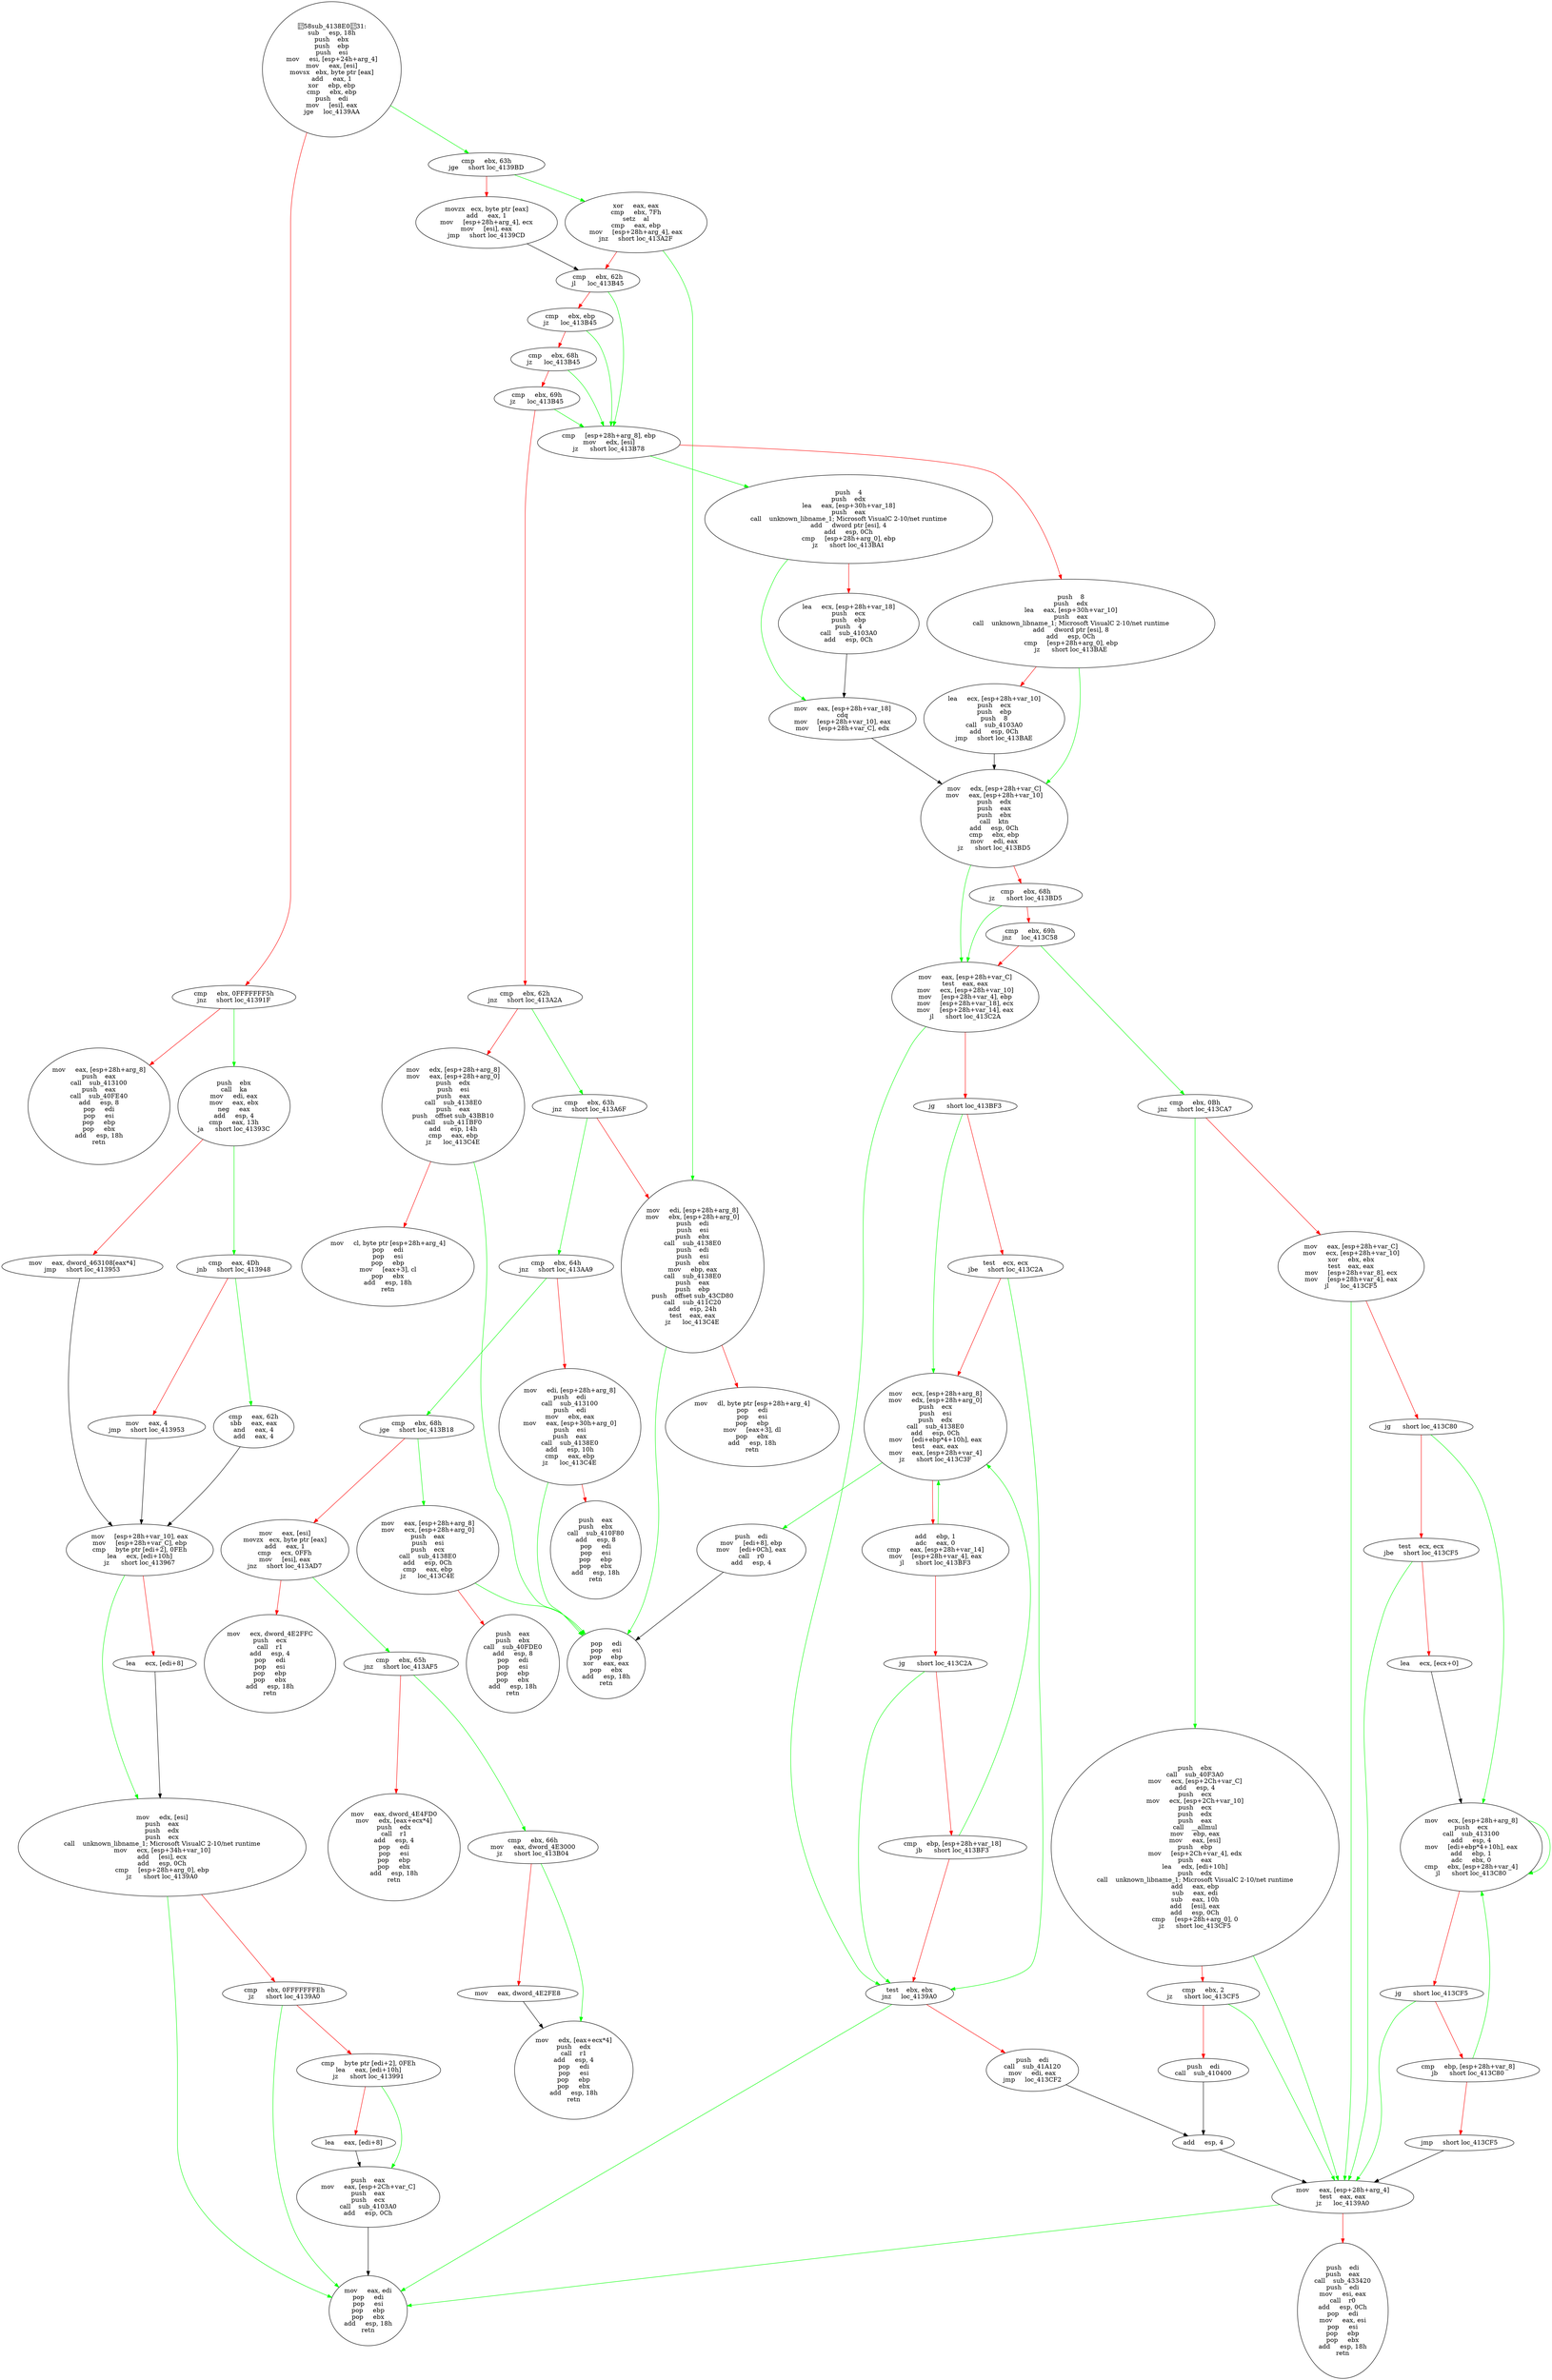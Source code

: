 digraph G{
Node0 [label = "58sub_4138E031:
sub     esp, 18h
push    ebx
push    ebp
push    esi
mov     esi, [esp+24h+arg_4]
mov     eax, [esi]
movsx   ebx, byte ptr [eax]
add     eax, 1
xor     ebp, ebp
cmp     ebx, ebp
push    edi
mov     [esi], eax
jge     loc_4139AA"]
Node1 [label = "cmp     ebx, 0FFFFFFF5h
jnz     short loc_41391F"]
Node2 [label = "mov     eax, [esp+28h+arg_8]
push    eax
call    sub_413100
push    eax
call    sub_40FE40
add     esp, 8
pop     edi
pop     esi
pop     ebp
pop     ebx
add     esp, 18h
retn"]
Node3 [label = "push    ebx
call    ka
mov     edi, eax
mov     eax, ebx
neg     eax
add     esp, 4
cmp     eax, 13h
ja      short loc_41393C"]
Node4 [label = "mov     eax, dword_463108[eax*4]
jmp     short loc_413953"]
Node5 [label = "cmp     eax, 4Dh
jnb     short loc_413948"]
Node6 [label = "mov     eax, 4
jmp     short loc_413953"]
Node7 [label = "cmp     eax, 62h
sbb     eax, eax
and     eax, 4
add     eax, 4"]
Node8 [label = "mov     [esp+28h+var_10], eax
mov     [esp+28h+var_C], ebp
cmp     byte ptr [edi+2], 0FEh
lea     ecx, [edi+10h]
jz      short loc_413967"]
Node9 [label = "lea     ecx, [edi+8]"]
Node10 [label = "mov     edx, [esi]
push    eax
push    edx
push    ecx
call    unknown_libname_1; Microsoft VisualC 2-10/net runtime
mov     ecx, [esp+34h+var_10]
add     [esi], ecx
add     esp, 0Ch
cmp     [esp+28h+arg_0], ebp
jz      short loc_4139A0"]
Node11 [label = "cmp     ebx, 0FFFFFFFEh
jz      short loc_4139A0"]
Node12 [label = "cmp     byte ptr [edi+2], 0FEh
lea     eax, [edi+10h]
jz      short loc_413991"]
Node13 [label = "lea     eax, [edi+8]"]
Node14 [label = "push    eax
mov     eax, [esp+2Ch+var_C]
push    eax
push    ecx
call    sub_4103A0
add     esp, 0Ch"]
Node15 [label = "mov     eax, edi
pop     edi
pop     esi
pop     ebp
pop     ebx
add     esp, 18h
retn"]
Node16 [label = "cmp     ebx, 63h
jge     short loc_4139BD"]
Node17 [label = "movzx   ecx, byte ptr [eax]
add     eax, 1
mov     [esp+28h+arg_4], ecx
mov     [esi], eax
jmp     short loc_4139CD"]
Node18 [label = "xor     eax, eax
cmp     ebx, 7Fh
setz    al
cmp     eax, ebp
mov     [esp+28h+arg_4], eax
jnz     short loc_413A2F"]
Node19 [label = "cmp     ebx, 62h
jl      loc_413B45"]
Node20 [label = "cmp     ebx, ebp
jz      loc_413B45"]
Node21 [label = "cmp     ebx, 68h
jz      loc_413B45"]
Node22 [label = "cmp     ebx, 69h
jz      loc_413B45"]
Node23 [label = "cmp     ebx, 62h
jnz     short loc_413A2A"]
Node24 [label = "mov     edx, [esp+28h+arg_8]
mov     eax, [esp+28h+arg_0]
push    edx
push    esi
push    eax
call    sub_4138E0
push    eax
push    offset sub_43BB10
call    sub_411BF0
add     esp, 14h
cmp     eax, ebp
jz      loc_413C4E"]
Node25 [label = "mov     cl, byte ptr [esp+28h+arg_4]
pop     edi
pop     esi
pop     ebp
mov     [eax+3], cl
pop     ebx
add     esp, 18h
retn"]
Node26 [label = "cmp     ebx, 63h
jnz     short loc_413A6F"]
Node27 [label = "mov     edi, [esp+28h+arg_8]
mov     ebx, [esp+28h+arg_0]
push    edi
push    esi
push    ebx
call    sub_4138E0
push    edi
push    esi
push    ebx
mov     ebp, eax
call    sub_4138E0
push    eax
push    ebp
push    offset sub_43CD80
call    sub_411C20
add     esp, 24h
test    eax, eax
jz      loc_413C4E"]
Node28 [label = "mov     dl, byte ptr [esp+28h+arg_4]
pop     edi
pop     esi
pop     ebp
mov     [eax+3], dl
pop     ebx
add     esp, 18h
retn"]
Node29 [label = "cmp     ebx, 64h
jnz     short loc_413AA9"]
Node30 [label = "mov     edi, [esp+28h+arg_8]
push    edi
call    sub_413100
push    edi
mov     ebx, eax
mov     eax, [esp+30h+arg_0]
push    esi
push    eax
call    sub_4138E0
add     esp, 10h
cmp     eax, ebp
jz      loc_413C4E"]
Node31 [label = "push    eax
push    ebx
call    sub_410F80
add     esp, 8
pop     edi
pop     esi
pop     ebp
pop     ebx
add     esp, 18h
retn"]
Node32 [label = "cmp     ebx, 68h
jge     short loc_413B18"]
Node33 [label = "mov     eax, [esi]
movzx   ecx, byte ptr [eax]
add     eax, 1
cmp     ecx, 0FFh
mov     [esi], eax
jnz     short loc_413AD7"]
Node34 [label = "mov     ecx, dword_4E2FFC
push    ecx
call    r1
add     esp, 4
pop     edi
pop     esi
pop     ebp
pop     ebx
add     esp, 18h
retn"]
Node35 [label = "cmp     ebx, 65h
jnz     short loc_413AF5"]
Node36 [label = "mov     eax, dword_4E4FD0
mov     edx, [eax+ecx*4]
push    edx
call    r1
add     esp, 4
pop     edi
pop     esi
pop     ebp
pop     ebx
add     esp, 18h
retn"]
Node37 [label = "cmp     ebx, 66h
mov     eax, dword_4E3000
jz      short loc_413B04"]
Node38 [label = "mov     eax, dword_4E2FE8"]
Node39 [label = "mov     edx, [eax+ecx*4]
push    edx
call    r1
add     esp, 4
pop     edi
pop     esi
pop     ebp
pop     ebx
add     esp, 18h
retn"]
Node40 [label = "mov     eax, [esp+28h+arg_8]
mov     ecx, [esp+28h+arg_0]
push    eax
push    esi
push    ecx
call    sub_4138E0
add     esp, 0Ch
cmp     eax, ebp
jz      loc_413C4E"]
Node41 [label = "push    eax
push    ebx
call    sub_40FDE0
add     esp, 8
pop     edi
pop     esi
pop     ebp
pop     ebx
add     esp, 18h
retn"]
Node42 [label = "cmp     [esp+28h+arg_8], ebp
mov     edx, [esi]
jz      short loc_413B78"]
Node43 [label = "push    8
push    edx
lea     eax, [esp+30h+var_10]
push    eax
call    unknown_libname_1; Microsoft VisualC 2-10/net runtime
add     dword ptr [esi], 8
add     esp, 0Ch
cmp     [esp+28h+arg_0], ebp
jz      short loc_413BAE"]
Node44 [label = "lea     ecx, [esp+28h+var_10]
push    ecx
push    ebp
push    8
call    sub_4103A0
add     esp, 0Ch
jmp     short loc_413BAE"]
Node45 [label = "push    4
push    edx
lea     eax, [esp+30h+var_18]
push    eax
call    unknown_libname_1; Microsoft VisualC 2-10/net runtime
add     dword ptr [esi], 4
add     esp, 0Ch
cmp     [esp+28h+arg_0], ebp
jz      short loc_413BA1"]
Node46 [label = "lea     ecx, [esp+28h+var_18]
push    ecx
push    ebp
push    4
call    sub_4103A0
add     esp, 0Ch"]
Node47 [label = "mov     eax, [esp+28h+var_18]
cdq
mov     [esp+28h+var_10], eax
mov     [esp+28h+var_C], edx"]
Node48 [label = "mov     edx, [esp+28h+var_C]
mov     eax, [esp+28h+var_10]
push    edx
push    eax
push    ebx
call    ktn
add     esp, 0Ch
cmp     ebx, ebp
mov     edi, eax
jz      short loc_413BD5"]
Node49 [label = "cmp     ebx, 68h
jz      short loc_413BD5"]
Node50 [label = "cmp     ebx, 69h
jnz     loc_413C58"]
Node51 [label = "mov     eax, [esp+28h+var_C]
test    eax, eax
mov     ecx, [esp+28h+var_10]
mov     [esp+28h+var_4], ebp
mov     [esp+28h+var_18], ecx
mov     [esp+28h+var_14], eax
jl      short loc_413C2A"]
Node52 [label = "jg      short loc_413BF3"]
Node53 [label = "test    ecx, ecx
jbe     short loc_413C2A"]
Node54 [label = "mov     ecx, [esp+28h+arg_8]
mov     edx, [esp+28h+arg_0]
push    ecx
push    esi
push    edx
call    sub_4138E0
add     esp, 0Ch
mov     [edi+ebp*4+10h], eax
test    eax, eax
mov     eax, [esp+28h+var_4]
jz      short loc_413C3F"]
Node55 [label = "add     ebp, 1
adc     eax, 0
cmp     eax, [esp+28h+var_14]
mov     [esp+28h+var_4], eax
jl      short loc_413BF3"]
Node56 [label = "jg      short loc_413C2A"]
Node57 [label = "cmp     ebp, [esp+28h+var_18]
jb      short loc_413BF3"]
Node58 [label = "test    ebx, ebx
jnz     loc_4139A0"]
Node59 [label = "push    edi
call    sub_41A120
mov     edi, eax
jmp     loc_413CF2"]
Node60 [label = "push    edi
mov     [edi+8], ebp
mov     [edi+0Ch], eax
call    r0
add     esp, 4"]
Node61 [label = "pop     edi
pop     esi
pop     ebp
xor     eax, eax
pop     ebx
add     esp, 18h
retn"]
Node62 [label = "cmp     ebx, 0Bh
jnz     short loc_413CA7"]
Node63 [label = "mov     eax, [esp+28h+var_C]
mov     ecx, [esp+28h+var_10]
xor     ebx, ebx
test    eax, eax
mov     [esp+28h+var_8], ecx
mov     [esp+28h+var_4], eax
jl      loc_413CF5"]
Node64 [label = "jg      short loc_413C80"]
Node65 [label = "test    ecx, ecx
jbe     short loc_413CF5"]
Node66 [label = "lea     ecx, [ecx+0]"]
Node67 [label = "mov     ecx, [esp+28h+arg_8]
push    ecx
call    sub_413100
add     esp, 4
mov     [edi+ebp*4+10h], eax
add     ebp, 1
adc     ebx, 0
cmp     ebx, [esp+28h+var_4]
jl      short loc_413C80"]
Node68 [label = "jg      short loc_413CF5"]
Node69 [label = "cmp     ebp, [esp+28h+var_8]
jb      short loc_413C80"]
Node70 [label = "jmp     short loc_413CF5"]
Node71 [label = "push    ebx
call    sub_40F3A0
mov     ecx, [esp+2Ch+var_C]
add     esp, 4
push    ecx
mov     ecx, [esp+2Ch+var_10]
push    ecx
push    edx
push    eax
call    __allmul
mov     ebp, eax
mov     eax, [esi]
push    ebp
mov     [esp+2Ch+var_4], edx
push    eax
lea     edx, [edi+10h]
push    edx
call    unknown_libname_1; Microsoft VisualC 2-10/net runtime
add     eax, ebp
sub     eax, edi
sub     eax, 10h
add     [esi], eax
add     esp, 0Ch
cmp     [esp+28h+arg_0], 0
jz      short loc_413CF5"]
Node72 [label = "cmp     ebx, 2
jz      short loc_413CF5"]
Node73 [label = "push    edi
call    sub_410400"]
Node74 [label = "add     esp, 4"]
Node75 [label = "mov     eax, [esp+28h+arg_4]
test    eax, eax
jz      loc_4139A0"]
Node76 [label = "push    edi
push    eax
call    sub_433420
push    edi
mov     esi, eax
call    r0
add     esp, 0Ch
pop     edi
mov     eax, esi
pop     esi
pop     ebp
pop     ebx
add     esp, 18h
retn"]
Node0 -> Node1 [color = "red"]
Node0 -> Node16 [color = "green"]
Node1 -> Node2 [color = "red"]
Node1 -> Node3 [color = "green"]
Node3 -> Node4 [color = "red"]
Node3 -> Node5 [color = "green"]
Node4 -> Node8 [color = "black"]
Node5 -> Node6 [color = "red"]
Node5 -> Node7 [color = "green"]
Node6 -> Node8 [color = "black"]
Node7 -> Node8 [color = "black"]
Node8 -> Node9 [color = "red"]
Node8 -> Node10 [color = "green"]
Node9 -> Node10 [color = "black"]
Node10 -> Node11 [color = "red"]
Node10 -> Node15 [color = "green"]
Node11 -> Node12 [color = "red"]
Node11 -> Node15 [color = "green"]
Node12 -> Node13 [color = "red"]
Node12 -> Node14 [color = "green"]
Node13 -> Node14 [color = "black"]
Node14 -> Node15 [color = "black"]
Node16 -> Node17 [color = "red"]
Node16 -> Node18 [color = "green"]
Node17 -> Node19 [color = "black"]
Node18 -> Node19 [color = "red"]
Node18 -> Node27 [color = "green"]
Node19 -> Node20 [color = "red"]
Node19 -> Node42 [color = "green"]
Node20 -> Node21 [color = "red"]
Node20 -> Node42 [color = "green"]
Node21 -> Node22 [color = "red"]
Node21 -> Node42 [color = "green"]
Node22 -> Node23 [color = "red"]
Node22 -> Node42 [color = "green"]
Node23 -> Node24 [color = "red"]
Node23 -> Node26 [color = "green"]
Node24 -> Node25 [color = "red"]
Node24 -> Node61 [color = "green"]
Node26 -> Node27 [color = "red"]
Node26 -> Node29 [color = "green"]
Node27 -> Node28 [color = "red"]
Node27 -> Node61 [color = "green"]
Node29 -> Node30 [color = "red"]
Node29 -> Node32 [color = "green"]
Node30 -> Node31 [color = "red"]
Node30 -> Node61 [color = "green"]
Node32 -> Node33 [color = "red"]
Node32 -> Node40 [color = "green"]
Node33 -> Node34 [color = "red"]
Node33 -> Node35 [color = "green"]
Node35 -> Node36 [color = "red"]
Node35 -> Node37 [color = "green"]
Node37 -> Node38 [color = "red"]
Node37 -> Node39 [color = "green"]
Node38 -> Node39 [color = "black"]
Node40 -> Node41 [color = "red"]
Node40 -> Node61 [color = "green"]
Node42 -> Node43 [color = "red"]
Node42 -> Node45 [color = "green"]
Node43 -> Node44 [color = "red"]
Node43 -> Node48 [color = "green"]
Node44 -> Node48 [color = "black"]
Node45 -> Node46 [color = "red"]
Node45 -> Node47 [color = "green"]
Node46 -> Node47 [color = "black"]
Node47 -> Node48 [color = "black"]
Node48 -> Node49 [color = "red"]
Node48 -> Node51 [color = "green"]
Node49 -> Node50 [color = "red"]
Node49 -> Node51 [color = "green"]
Node50 -> Node51 [color = "red"]
Node50 -> Node62 [color = "green"]
Node51 -> Node52 [color = "red"]
Node51 -> Node58 [color = "green"]
Node52 -> Node53 [color = "red"]
Node52 -> Node54 [color = "green"]
Node53 -> Node54 [color = "red"]
Node53 -> Node58 [color = "green"]
Node54 -> Node55 [color = "red"]
Node54 -> Node60 [color = "green"]
Node55 -> Node54 [color = "green"]
Node55 -> Node56 [color = "red"]
Node56 -> Node57 [color = "red"]
Node56 -> Node58 [color = "green"]
Node57 -> Node54 [color = "green"]
Node57 -> Node58 [color = "red"]
Node58 -> Node15 [color = "green"]
Node58 -> Node59 [color = "red"]
Node59 -> Node74 [color = "black"]
Node60 -> Node61 [color = "black"]
Node62 -> Node63 [color = "red"]
Node62 -> Node71 [color = "green"]
Node63 -> Node64 [color = "red"]
Node63 -> Node75 [color = "green"]
Node64 -> Node65 [color = "red"]
Node64 -> Node67 [color = "green"]
Node65 -> Node66 [color = "red"]
Node65 -> Node75 [color = "green"]
Node66 -> Node67 [color = "black"]
Node67 -> Node68 [color = "red"]
Node67 -> Node67 [color = "green"]
Node68 -> Node69 [color = "red"]
Node68 -> Node75 [color = "green"]
Node69 -> Node67 [color = "green"]
Node69 -> Node70 [color = "red"]
Node70 -> Node75 [color = "black"]
Node71 -> Node72 [color = "red"]
Node71 -> Node75 [color = "green"]
Node72 -> Node73 [color = "red"]
Node72 -> Node75 [color = "green"]
Node73 -> Node74 [color = "black"]
Node74 -> Node75 [color = "black"]
Node75 -> Node15 [color = "green"]
Node75 -> Node76 [color = "red"]
}